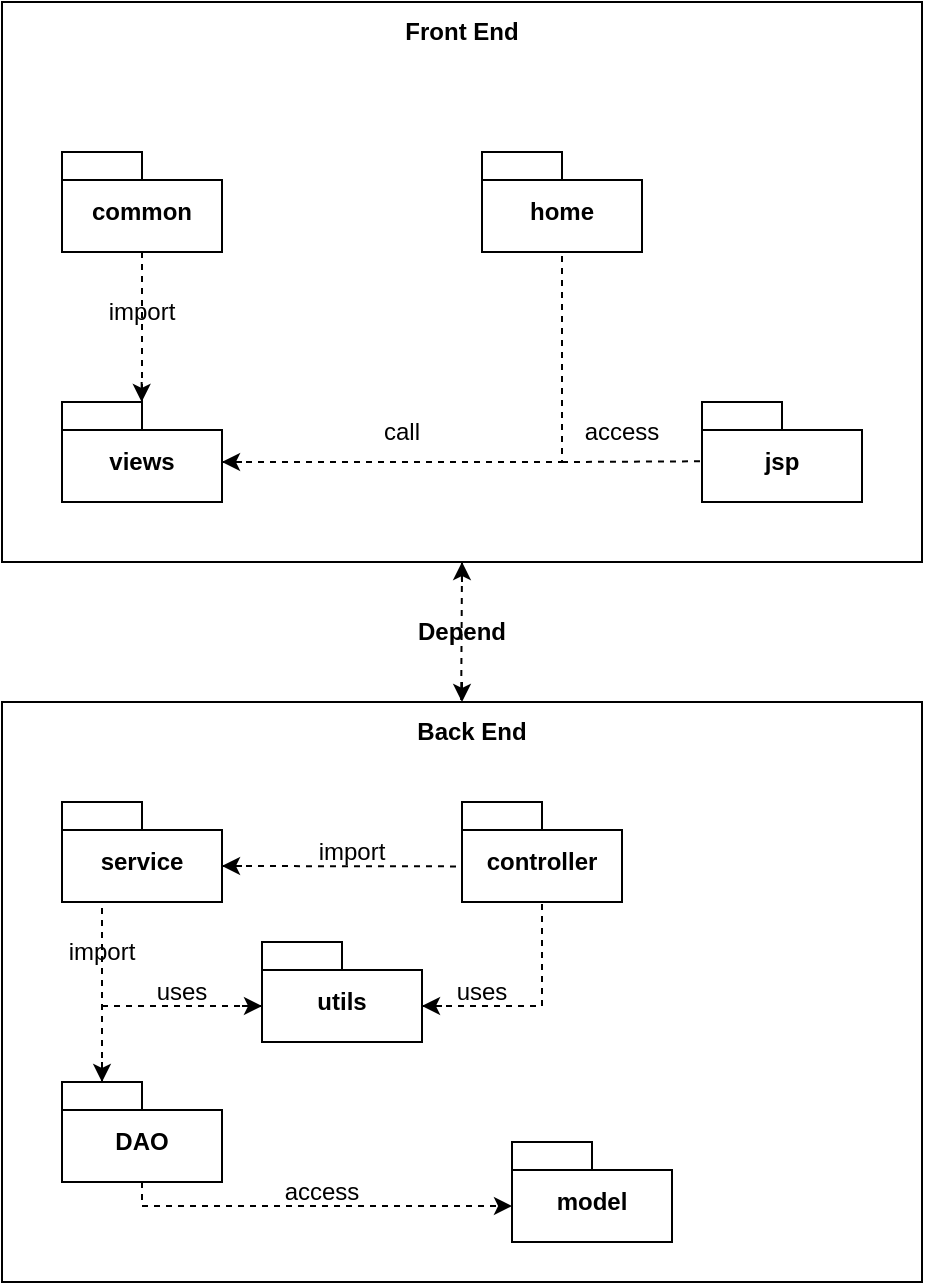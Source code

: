 <mxfile version="27.2.0">
  <diagram name="Code Packages" id="FgC4xYsq-cwQ6i-8K-Jq">
    <mxGraphModel dx="951" dy="452" grid="1" gridSize="10" guides="1" tooltips="1" connect="1" arrows="1" fold="1" page="1" pageScale="1" pageWidth="850" pageHeight="1100" math="0" shadow="0">
      <root>
        <mxCell id="0" />
        <mxCell id="1" parent="0" />
        <mxCell id="mHczp_aYqDrPBlaOLrwW-19" value="&lt;p&gt;&lt;br&gt;&lt;/p&gt;" style="rounded=0;whiteSpace=wrap;html=1;" parent="1" vertex="1">
          <mxGeometry x="50" y="110" width="460" height="280" as="geometry" />
        </mxCell>
        <mxCell id="mHczp_aYqDrPBlaOLrwW-20" value="&lt;b&gt;Front End&lt;/b&gt;" style="text;html=1;align=center;verticalAlign=middle;whiteSpace=wrap;rounded=0;" parent="1" vertex="1">
          <mxGeometry x="250" y="110" width="60" height="30" as="geometry" />
        </mxCell>
        <mxCell id="mHczp_aYqDrPBlaOLrwW-25" value="views" style="shape=folder;fontStyle=1;spacingTop=10;tabWidth=40;tabHeight=14;tabPosition=left;html=1;whiteSpace=wrap;" parent="1" vertex="1">
          <mxGeometry x="80" y="310" width="80" height="50" as="geometry" />
        </mxCell>
        <mxCell id="mHczp_aYqDrPBlaOLrwW-30" value="jsp" style="shape=folder;fontStyle=1;spacingTop=10;tabWidth=40;tabHeight=14;tabPosition=left;html=1;whiteSpace=wrap;" parent="1" vertex="1">
          <mxGeometry x="400" y="310" width="80" height="50" as="geometry" />
        </mxCell>
        <mxCell id="mHczp_aYqDrPBlaOLrwW-31" value="common" style="shape=folder;fontStyle=1;spacingTop=10;tabWidth=40;tabHeight=14;tabPosition=left;html=1;whiteSpace=wrap;" parent="1" vertex="1">
          <mxGeometry x="80" y="185" width="80" height="50" as="geometry" />
        </mxCell>
        <mxCell id="mHczp_aYqDrPBlaOLrwW-42" value="" style="endArrow=classic;html=1;rounded=0;fontFamily=Helvetica;fontSize=12;fontColor=default;fontStyle=1;" parent="1" edge="1">
          <mxGeometry width="50" height="50" relative="1" as="geometry">
            <mxPoint x="170" y="340" as="sourcePoint" />
            <mxPoint x="160" y="340" as="targetPoint" />
          </mxGeometry>
        </mxCell>
        <mxCell id="mHczp_aYqDrPBlaOLrwW-44" value="" style="endArrow=none;dashed=1;html=1;rounded=0;fontFamily=Helvetica;fontSize=12;fontColor=default;fontStyle=1;entryX=0.5;entryY=1;entryDx=0;entryDy=0;entryPerimeter=0;" parent="1" target="zOAuwP8Ff3Afrou5ZthQ-2" edge="1">
          <mxGeometry width="50" height="50" relative="1" as="geometry">
            <mxPoint x="160" y="340" as="sourcePoint" />
            <mxPoint x="330" y="280" as="targetPoint" />
            <Array as="points">
              <mxPoint x="330" y="340" />
            </Array>
          </mxGeometry>
        </mxCell>
        <mxCell id="mHczp_aYqDrPBlaOLrwW-45" value="" style="endArrow=none;dashed=1;html=1;rounded=0;fontFamily=Helvetica;fontSize=12;fontColor=default;fontStyle=1;entryX=0.5;entryY=1;entryDx=0;entryDy=0;entryPerimeter=0;exitX=0;exitY=0;exitDx=40;exitDy=0;exitPerimeter=0;" parent="1" source="mHczp_aYqDrPBlaOLrwW-25" target="mHczp_aYqDrPBlaOLrwW-31" edge="1">
          <mxGeometry width="50" height="50" relative="1" as="geometry">
            <mxPoint x="80" y="300" as="sourcePoint" />
            <mxPoint x="130" y="250" as="targetPoint" />
          </mxGeometry>
        </mxCell>
        <mxCell id="mHczp_aYqDrPBlaOLrwW-46" value="" style="endArrow=classic;html=1;rounded=0;fontFamily=Helvetica;fontSize=12;fontColor=default;fontStyle=1;" parent="1" edge="1">
          <mxGeometry width="50" height="50" relative="1" as="geometry">
            <mxPoint x="119.83" y="300" as="sourcePoint" />
            <mxPoint x="119.83" y="310" as="targetPoint" />
          </mxGeometry>
        </mxCell>
        <mxCell id="mHczp_aYqDrPBlaOLrwW-47" value="" style="endArrow=none;dashed=1;html=1;rounded=0;fontFamily=Helvetica;fontSize=12;fontColor=default;fontStyle=1;entryX=-0.009;entryY=0.593;entryDx=0;entryDy=0;entryPerimeter=0;" parent="1" target="mHczp_aYqDrPBlaOLrwW-30" edge="1">
          <mxGeometry width="50" height="50" relative="1" as="geometry">
            <mxPoint x="330" y="340" as="sourcePoint" />
            <mxPoint x="320" y="360" as="targetPoint" />
          </mxGeometry>
        </mxCell>
        <mxCell id="mHczp_aYqDrPBlaOLrwW-50" value="" style="rounded=0;whiteSpace=wrap;html=1;strokeColor=default;align=center;verticalAlign=middle;spacingTop=10;fontFamily=Helvetica;fontSize=12;fontColor=default;fontStyle=1;fillColor=default;" parent="1" vertex="1">
          <mxGeometry x="50" y="460" width="460" height="290" as="geometry" />
        </mxCell>
        <mxCell id="mHczp_aYqDrPBlaOLrwW-51" value="" style="endArrow=none;dashed=1;html=1;rounded=0;fontFamily=Helvetica;fontSize=12;fontColor=default;fontStyle=1;exitX=0.5;exitY=1;exitDx=0;exitDy=0;entryX=0.41;entryY=-0.028;entryDx=0;entryDy=0;entryPerimeter=0;" parent="1" source="mHczp_aYqDrPBlaOLrwW-19" target="mHczp_aYqDrPBlaOLrwW-55" edge="1">
          <mxGeometry width="50" height="50" relative="1" as="geometry">
            <mxPoint x="570" y="260" as="sourcePoint" />
            <mxPoint x="620" y="210" as="targetPoint" />
          </mxGeometry>
        </mxCell>
        <mxCell id="mHczp_aYqDrPBlaOLrwW-52" value="" style="endArrow=classic;html=1;rounded=0;fontFamily=Helvetica;fontSize=12;fontColor=default;fontStyle=1;entryX=0.5;entryY=1;entryDx=0;entryDy=0;" parent="1" target="mHczp_aYqDrPBlaOLrwW-19" edge="1">
          <mxGeometry width="50" height="50" relative="1" as="geometry">
            <mxPoint x="280" y="400" as="sourcePoint" />
            <mxPoint x="270" y="390" as="targetPoint" />
          </mxGeometry>
        </mxCell>
        <mxCell id="mHczp_aYqDrPBlaOLrwW-53" value="" style="endArrow=classic;html=1;rounded=0;fontFamily=Helvetica;fontSize=12;fontColor=default;fontStyle=1;" parent="1" edge="1">
          <mxGeometry width="50" height="50" relative="1" as="geometry">
            <mxPoint x="280" y="450.0" as="sourcePoint" />
            <mxPoint x="280" y="460" as="targetPoint" />
          </mxGeometry>
        </mxCell>
        <mxCell id="mHczp_aYqDrPBlaOLrwW-54" value="Depend" style="text;html=1;align=center;verticalAlign=middle;whiteSpace=wrap;rounded=0;fontFamily=Helvetica;fontSize=12;fontColor=default;fontStyle=1;" parent="1" vertex="1">
          <mxGeometry x="250" y="410" width="60" height="30" as="geometry" />
        </mxCell>
        <mxCell id="mHczp_aYqDrPBlaOLrwW-55" value="Back End" style="text;html=1;align=center;verticalAlign=middle;whiteSpace=wrap;rounded=0;fontFamily=Helvetica;fontSize=12;fontColor=default;fontStyle=1;" parent="1" vertex="1">
          <mxGeometry x="255" y="460" width="60" height="30" as="geometry" />
        </mxCell>
        <mxCell id="mHczp_aYqDrPBlaOLrwW-26" value="model" style="shape=folder;fontStyle=1;spacingTop=10;tabWidth=40;tabHeight=14;tabPosition=left;html=1;whiteSpace=wrap;" parent="1" vertex="1">
          <mxGeometry x="305" y="680" width="80" height="50" as="geometry" />
        </mxCell>
        <mxCell id="mHczp_aYqDrPBlaOLrwW-29" value="DAO" style="shape=folder;fontStyle=1;spacingTop=10;tabWidth=40;tabHeight=14;tabPosition=left;html=1;whiteSpace=wrap;" parent="1" vertex="1">
          <mxGeometry x="80" y="650" width="80" height="50" as="geometry" />
        </mxCell>
        <mxCell id="mHczp_aYqDrPBlaOLrwW-67" value="" style="endArrow=none;dashed=1;html=1;rounded=0;fontFamily=Helvetica;fontSize=12;fontColor=default;fontStyle=1;entryX=0.001;entryY=0.29;entryDx=0;entryDy=0;entryPerimeter=0;exitX=0;exitY=0;exitDx=80;exitDy=32;exitPerimeter=0;" parent="1" edge="1">
          <mxGeometry width="50" height="50" relative="1" as="geometry">
            <mxPoint x="160" y="542" as="sourcePoint" />
            <mxPoint x="280.37" y="542.2" as="targetPoint" />
          </mxGeometry>
        </mxCell>
        <mxCell id="mHczp_aYqDrPBlaOLrwW-68" value="" style="endArrow=classic;html=1;rounded=0;fontFamily=Helvetica;fontSize=12;fontColor=default;fontStyle=1;entryX=0;entryY=0;entryDx=20;entryDy=0;entryPerimeter=0;" parent="1" target="mHczp_aYqDrPBlaOLrwW-29" edge="1">
          <mxGeometry width="50" height="50" relative="1" as="geometry">
            <mxPoint x="100" y="640" as="sourcePoint" />
            <mxPoint x="280" y="560" as="targetPoint" />
          </mxGeometry>
        </mxCell>
        <mxCell id="mHczp_aYqDrPBlaOLrwW-70" value="" style="endArrow=none;dashed=1;html=1;rounded=0;fontFamily=Helvetica;fontSize=12;fontColor=default;fontStyle=1;exitX=0.5;exitY=1;exitDx=0;exitDy=0;exitPerimeter=0;" parent="1" edge="1" source="mHczp_aYqDrPBlaOLrwW-29">
          <mxGeometry width="50" height="50" relative="1" as="geometry">
            <mxPoint x="100" y="712" as="sourcePoint" />
            <mxPoint x="300" y="712" as="targetPoint" />
            <Array as="points">
              <mxPoint x="120" y="712" />
            </Array>
          </mxGeometry>
        </mxCell>
        <mxCell id="mHczp_aYqDrPBlaOLrwW-71" value="" style="endArrow=classic;html=1;rounded=0;fontFamily=Helvetica;fontSize=12;fontColor=default;fontStyle=1;entryX=0;entryY=0;entryDx=0;entryDy=32;entryPerimeter=0;" parent="1" target="mHczp_aYqDrPBlaOLrwW-26" edge="1">
          <mxGeometry width="50" height="50" relative="1" as="geometry">
            <mxPoint x="300" y="712" as="sourcePoint" />
            <mxPoint x="200" y="610" as="targetPoint" />
          </mxGeometry>
        </mxCell>
        <mxCell id="Le3H0Me1EKnLz87evlqh-3" value="service" style="shape=folder;fontStyle=1;spacingTop=10;tabWidth=40;tabHeight=14;tabPosition=left;html=1;whiteSpace=wrap;" parent="1" vertex="1">
          <mxGeometry x="80" y="510" width="80" height="50" as="geometry" />
        </mxCell>
        <mxCell id="Le3H0Me1EKnLz87evlqh-4" value="" style="endArrow=classic;html=1;rounded=0;fontFamily=Helvetica;fontSize=12;fontColor=default;fontStyle=1;entryX=0;entryY=0;entryDx=80;entryDy=32;entryPerimeter=0;" parent="1" target="Le3H0Me1EKnLz87evlqh-3" edge="1">
          <mxGeometry width="50" height="50" relative="1" as="geometry">
            <mxPoint x="170" y="542" as="sourcePoint" />
            <mxPoint x="180" y="620" as="targetPoint" />
          </mxGeometry>
        </mxCell>
        <mxCell id="Le3H0Me1EKnLz87evlqh-5" value="" style="endArrow=none;dashed=1;html=1;rounded=0;exitX=0;exitY=0;exitDx=20;exitDy=0;exitPerimeter=0;entryX=0.25;entryY=1;entryDx=0;entryDy=0;entryPerimeter=0;" parent="1" source="mHczp_aYqDrPBlaOLrwW-29" target="Le3H0Me1EKnLz87evlqh-3" edge="1">
          <mxGeometry width="50" height="50" relative="1" as="geometry">
            <mxPoint x="90" y="610" as="sourcePoint" />
            <mxPoint x="140" y="560" as="targetPoint" />
            <Array as="points">
              <mxPoint x="100" y="640" />
            </Array>
          </mxGeometry>
        </mxCell>
        <mxCell id="Le3H0Me1EKnLz87evlqh-6" value="utils" style="shape=folder;fontStyle=1;spacingTop=10;tabWidth=40;tabHeight=14;tabPosition=left;html=1;whiteSpace=wrap;" parent="1" vertex="1">
          <mxGeometry x="180" y="580" width="80" height="50" as="geometry" />
        </mxCell>
        <mxCell id="Le3H0Me1EKnLz87evlqh-7" value="" style="endArrow=none;dashed=1;html=1;rounded=0;entryX=0;entryY=0;entryDx=0;entryDy=32;entryPerimeter=0;" parent="1" target="Le3H0Me1EKnLz87evlqh-6" edge="1">
          <mxGeometry width="50" height="50" relative="1" as="geometry">
            <mxPoint x="100" y="612" as="sourcePoint" />
            <mxPoint x="160" y="590" as="targetPoint" />
          </mxGeometry>
        </mxCell>
        <mxCell id="Le3H0Me1EKnLz87evlqh-8" value="" style="endArrow=classic;html=1;rounded=0;entryX=0;entryY=0;entryDx=0;entryDy=32;entryPerimeter=0;" parent="1" target="Le3H0Me1EKnLz87evlqh-6" edge="1">
          <mxGeometry width="50" height="50" relative="1" as="geometry">
            <mxPoint x="170" y="612" as="sourcePoint" />
            <mxPoint x="170" y="620" as="targetPoint" />
          </mxGeometry>
        </mxCell>
        <mxCell id="zOAuwP8Ff3Afrou5ZthQ-2" value="home" style="shape=folder;fontStyle=1;spacingTop=10;tabWidth=40;tabHeight=14;tabPosition=left;html=1;whiteSpace=wrap;" vertex="1" parent="1">
          <mxGeometry x="290" y="185" width="80" height="50" as="geometry" />
        </mxCell>
        <mxCell id="zOAuwP8Ff3Afrou5ZthQ-3" value="controller" style="shape=folder;fontStyle=1;spacingTop=10;tabWidth=40;tabHeight=14;tabPosition=left;html=1;whiteSpace=wrap;" vertex="1" parent="1">
          <mxGeometry x="280" y="510" width="80" height="50" as="geometry" />
        </mxCell>
        <mxCell id="zOAuwP8Ff3Afrou5ZthQ-4" value="import" style="text;html=1;align=center;verticalAlign=middle;whiteSpace=wrap;rounded=0;" vertex="1" parent="1">
          <mxGeometry x="195" y="520" width="60" height="30" as="geometry" />
        </mxCell>
        <mxCell id="zOAuwP8Ff3Afrou5ZthQ-5" value="access" style="text;html=1;align=center;verticalAlign=middle;whiteSpace=wrap;rounded=0;" vertex="1" parent="1">
          <mxGeometry x="180" y="690" width="60" height="30" as="geometry" />
        </mxCell>
        <mxCell id="zOAuwP8Ff3Afrou5ZthQ-6" value="uses" style="text;html=1;align=center;verticalAlign=middle;whiteSpace=wrap;rounded=0;" vertex="1" parent="1">
          <mxGeometry x="110" y="590" width="60" height="30" as="geometry" />
        </mxCell>
        <mxCell id="zOAuwP8Ff3Afrou5ZthQ-7" value="import" style="text;html=1;align=center;verticalAlign=middle;whiteSpace=wrap;rounded=0;" vertex="1" parent="1">
          <mxGeometry x="70" y="570" width="60" height="30" as="geometry" />
        </mxCell>
        <mxCell id="zOAuwP8Ff3Afrou5ZthQ-8" value="" style="endArrow=none;dashed=1;html=1;rounded=0;entryX=0.5;entryY=1;entryDx=0;entryDy=0;entryPerimeter=0;exitX=0;exitY=0;exitDx=80;exitDy=32;exitPerimeter=0;" edge="1" parent="1" source="Le3H0Me1EKnLz87evlqh-6" target="zOAuwP8Ff3Afrou5ZthQ-3">
          <mxGeometry width="50" height="50" relative="1" as="geometry">
            <mxPoint x="310" y="630" as="sourcePoint" />
            <mxPoint x="360" y="580" as="targetPoint" />
            <Array as="points">
              <mxPoint x="320" y="612" />
            </Array>
          </mxGeometry>
        </mxCell>
        <mxCell id="zOAuwP8Ff3Afrou5ZthQ-9" value="" style="endArrow=classic;html=1;rounded=0;entryX=0;entryY=0;entryDx=80;entryDy=32;entryPerimeter=0;" edge="1" parent="1" target="Le3H0Me1EKnLz87evlqh-6">
          <mxGeometry width="50" height="50" relative="1" as="geometry">
            <mxPoint x="270" y="612" as="sourcePoint" />
            <mxPoint x="410" y="600" as="targetPoint" />
          </mxGeometry>
        </mxCell>
        <mxCell id="zOAuwP8Ff3Afrou5ZthQ-10" value="uses" style="text;html=1;align=center;verticalAlign=middle;whiteSpace=wrap;rounded=0;" vertex="1" parent="1">
          <mxGeometry x="260" y="590" width="60" height="30" as="geometry" />
        </mxCell>
        <mxCell id="zOAuwP8Ff3Afrou5ZthQ-11" value="import" style="text;html=1;align=center;verticalAlign=middle;whiteSpace=wrap;rounded=0;" vertex="1" parent="1">
          <mxGeometry x="90" y="250" width="60" height="30" as="geometry" />
        </mxCell>
        <mxCell id="zOAuwP8Ff3Afrou5ZthQ-13" value="access" style="text;html=1;align=center;verticalAlign=middle;whiteSpace=wrap;rounded=0;" vertex="1" parent="1">
          <mxGeometry x="330" y="310" width="60" height="30" as="geometry" />
        </mxCell>
        <mxCell id="zOAuwP8Ff3Afrou5ZthQ-14" value="call" style="text;html=1;align=center;verticalAlign=middle;whiteSpace=wrap;rounded=0;" vertex="1" parent="1">
          <mxGeometry x="220" y="310" width="60" height="30" as="geometry" />
        </mxCell>
      </root>
    </mxGraphModel>
  </diagram>
</mxfile>
